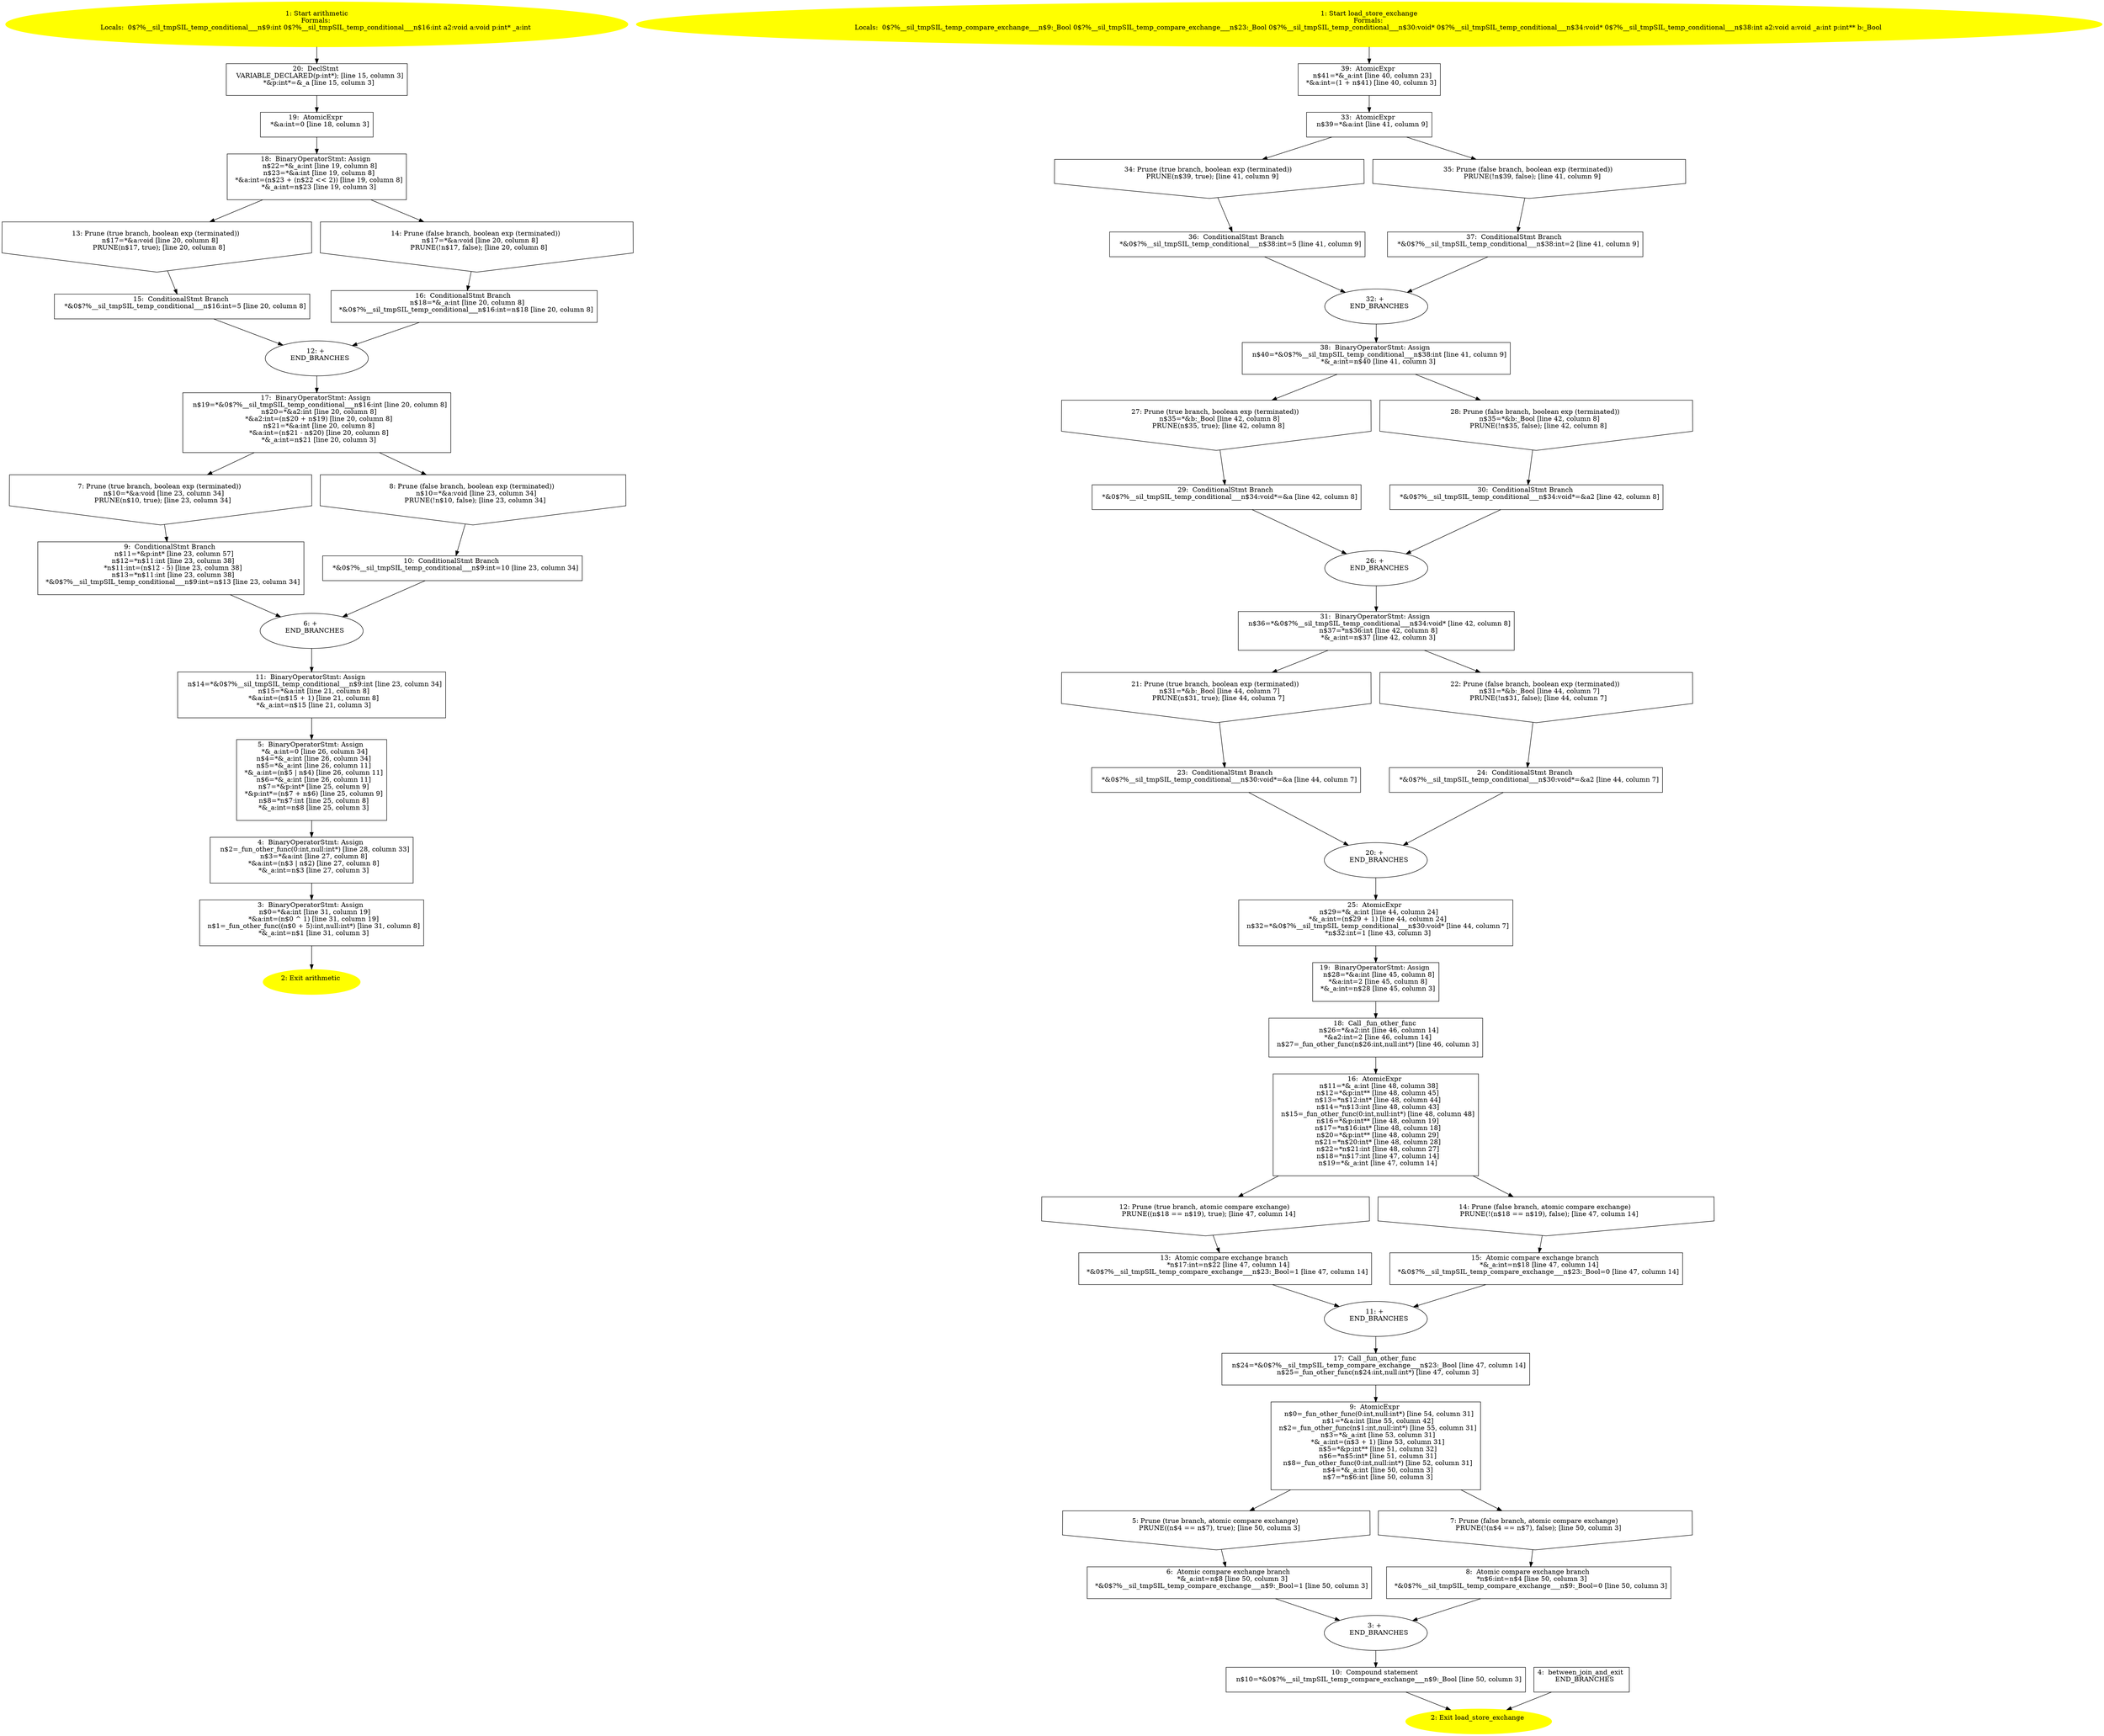 /* @generated */
digraph cfg {
"arithmetic.26e816805c2eb540_1" [label="1: Start arithmetic\nFormals: \nLocals:  0$?%__sil_tmpSIL_temp_conditional___n$9:int 0$?%__sil_tmpSIL_temp_conditional___n$16:int a2:void a:void p:int* _a:int \n  " color=yellow style=filled]
	

	 "arithmetic.26e816805c2eb540_1" -> "arithmetic.26e816805c2eb540_20" ;
"arithmetic.26e816805c2eb540_2" [label="2: Exit arithmetic \n  " color=yellow style=filled]
	

"arithmetic.26e816805c2eb540_3" [label="3:  BinaryOperatorStmt: Assign \n   n$0=*&a:int [line 31, column 19]\n  *&a:int=(n$0 ^ 1) [line 31, column 19]\n  n$1=_fun_other_func((n$0 + 5):int,null:int*) [line 31, column 8]\n  *&_a:int=n$1 [line 31, column 3]\n " shape="box"]
	

	 "arithmetic.26e816805c2eb540_3" -> "arithmetic.26e816805c2eb540_2" ;
"arithmetic.26e816805c2eb540_4" [label="4:  BinaryOperatorStmt: Assign \n   n$2=_fun_other_func(0:int,null:int*) [line 28, column 33]\n  n$3=*&a:int [line 27, column 8]\n  *&a:int=(n$3 | n$2) [line 27, column 8]\n  *&_a:int=n$3 [line 27, column 3]\n " shape="box"]
	

	 "arithmetic.26e816805c2eb540_4" -> "arithmetic.26e816805c2eb540_3" ;
"arithmetic.26e816805c2eb540_5" [label="5:  BinaryOperatorStmt: Assign \n   *&_a:int=0 [line 26, column 34]\n  n$4=*&_a:int [line 26, column 34]\n  n$5=*&_a:int [line 26, column 11]\n  *&_a:int=(n$5 | n$4) [line 26, column 11]\n  n$6=*&_a:int [line 26, column 11]\n  n$7=*&p:int* [line 25, column 9]\n  *&p:int*=(n$7 + n$6) [line 25, column 9]\n  n$8=*n$7:int [line 25, column 8]\n  *&_a:int=n$8 [line 25, column 3]\n " shape="box"]
	

	 "arithmetic.26e816805c2eb540_5" -> "arithmetic.26e816805c2eb540_4" ;
"arithmetic.26e816805c2eb540_6" [label="6: + \n   END_BRANCHES\n " ]
	

	 "arithmetic.26e816805c2eb540_6" -> "arithmetic.26e816805c2eb540_11" ;
"arithmetic.26e816805c2eb540_7" [label="7: Prune (true branch, boolean exp (terminated)) \n   n$10=*&a:void [line 23, column 34]\n  PRUNE(n$10, true); [line 23, column 34]\n " shape="invhouse"]
	

	 "arithmetic.26e816805c2eb540_7" -> "arithmetic.26e816805c2eb540_9" ;
"arithmetic.26e816805c2eb540_8" [label="8: Prune (false branch, boolean exp (terminated)) \n   n$10=*&a:void [line 23, column 34]\n  PRUNE(!n$10, false); [line 23, column 34]\n " shape="invhouse"]
	

	 "arithmetic.26e816805c2eb540_8" -> "arithmetic.26e816805c2eb540_10" ;
"arithmetic.26e816805c2eb540_9" [label="9:  ConditionalStmt Branch \n   n$11=*&p:int* [line 23, column 57]\n  n$12=*n$11:int [line 23, column 38]\n  *n$11:int=(n$12 - 5) [line 23, column 38]\n  n$13=*n$11:int [line 23, column 38]\n  *&0$?%__sil_tmpSIL_temp_conditional___n$9:int=n$13 [line 23, column 34]\n " shape="box"]
	

	 "arithmetic.26e816805c2eb540_9" -> "arithmetic.26e816805c2eb540_6" ;
"arithmetic.26e816805c2eb540_10" [label="10:  ConditionalStmt Branch \n   *&0$?%__sil_tmpSIL_temp_conditional___n$9:int=10 [line 23, column 34]\n " shape="box"]
	

	 "arithmetic.26e816805c2eb540_10" -> "arithmetic.26e816805c2eb540_6" ;
"arithmetic.26e816805c2eb540_11" [label="11:  BinaryOperatorStmt: Assign \n   n$14=*&0$?%__sil_tmpSIL_temp_conditional___n$9:int [line 23, column 34]\n  n$15=*&a:int [line 21, column 8]\n  *&a:int=(n$15 + 1) [line 21, column 8]\n  *&_a:int=n$15 [line 21, column 3]\n " shape="box"]
	

	 "arithmetic.26e816805c2eb540_11" -> "arithmetic.26e816805c2eb540_5" ;
"arithmetic.26e816805c2eb540_12" [label="12: + \n   END_BRANCHES\n " ]
	

	 "arithmetic.26e816805c2eb540_12" -> "arithmetic.26e816805c2eb540_17" ;
"arithmetic.26e816805c2eb540_13" [label="13: Prune (true branch, boolean exp (terminated)) \n   n$17=*&a:void [line 20, column 8]\n  PRUNE(n$17, true); [line 20, column 8]\n " shape="invhouse"]
	

	 "arithmetic.26e816805c2eb540_13" -> "arithmetic.26e816805c2eb540_15" ;
"arithmetic.26e816805c2eb540_14" [label="14: Prune (false branch, boolean exp (terminated)) \n   n$17=*&a:void [line 20, column 8]\n  PRUNE(!n$17, false); [line 20, column 8]\n " shape="invhouse"]
	

	 "arithmetic.26e816805c2eb540_14" -> "arithmetic.26e816805c2eb540_16" ;
"arithmetic.26e816805c2eb540_15" [label="15:  ConditionalStmt Branch \n   *&0$?%__sil_tmpSIL_temp_conditional___n$16:int=5 [line 20, column 8]\n " shape="box"]
	

	 "arithmetic.26e816805c2eb540_15" -> "arithmetic.26e816805c2eb540_12" ;
"arithmetic.26e816805c2eb540_16" [label="16:  ConditionalStmt Branch \n   n$18=*&_a:int [line 20, column 8]\n  *&0$?%__sil_tmpSIL_temp_conditional___n$16:int=n$18 [line 20, column 8]\n " shape="box"]
	

	 "arithmetic.26e816805c2eb540_16" -> "arithmetic.26e816805c2eb540_12" ;
"arithmetic.26e816805c2eb540_17" [label="17:  BinaryOperatorStmt: Assign \n   n$19=*&0$?%__sil_tmpSIL_temp_conditional___n$16:int [line 20, column 8]\n  n$20=*&a2:int [line 20, column 8]\n  *&a2:int=(n$20 + n$19) [line 20, column 8]\n  n$21=*&a:int [line 20, column 8]\n  *&a:int=(n$21 - n$20) [line 20, column 8]\n  *&_a:int=n$21 [line 20, column 3]\n " shape="box"]
	

	 "arithmetic.26e816805c2eb540_17" -> "arithmetic.26e816805c2eb540_7" ;
	 "arithmetic.26e816805c2eb540_17" -> "arithmetic.26e816805c2eb540_8" ;
"arithmetic.26e816805c2eb540_18" [label="18:  BinaryOperatorStmt: Assign \n   n$22=*&_a:int [line 19, column 8]\n  n$23=*&a:int [line 19, column 8]\n  *&a:int=(n$23 + (n$22 << 2)) [line 19, column 8]\n  *&_a:int=n$23 [line 19, column 3]\n " shape="box"]
	

	 "arithmetic.26e816805c2eb540_18" -> "arithmetic.26e816805c2eb540_13" ;
	 "arithmetic.26e816805c2eb540_18" -> "arithmetic.26e816805c2eb540_14" ;
"arithmetic.26e816805c2eb540_19" [label="19:  AtomicExpr \n   *&a:int=0 [line 18, column 3]\n " shape="box"]
	

	 "arithmetic.26e816805c2eb540_19" -> "arithmetic.26e816805c2eb540_18" ;
"arithmetic.26e816805c2eb540_20" [label="20:  DeclStmt \n   VARIABLE_DECLARED(p:int*); [line 15, column 3]\n  *&p:int*=&_a [line 15, column 3]\n " shape="box"]
	

	 "arithmetic.26e816805c2eb540_20" -> "arithmetic.26e816805c2eb540_19" ;
"load_store_exchange.3da178fb2a20c1b2_1" [label="1: Start load_store_exchange\nFormals: \nLocals:  0$?%__sil_tmpSIL_temp_compare_exchange___n$9:_Bool 0$?%__sil_tmpSIL_temp_compare_exchange___n$23:_Bool 0$?%__sil_tmpSIL_temp_conditional___n$30:void* 0$?%__sil_tmpSIL_temp_conditional___n$34:void* 0$?%__sil_tmpSIL_temp_conditional___n$38:int a2:void a:void _a:int p:int** b:_Bool \n  " color=yellow style=filled]
	

	 "load_store_exchange.3da178fb2a20c1b2_1" -> "load_store_exchange.3da178fb2a20c1b2_39" ;
"load_store_exchange.3da178fb2a20c1b2_2" [label="2: Exit load_store_exchange \n  " color=yellow style=filled]
	

"load_store_exchange.3da178fb2a20c1b2_3" [label="3: + \n   END_BRANCHES\n " ]
	

	 "load_store_exchange.3da178fb2a20c1b2_3" -> "load_store_exchange.3da178fb2a20c1b2_10" ;
"load_store_exchange.3da178fb2a20c1b2_4" [label="4:  between_join_and_exit \n   END_BRANCHES\n " shape="box"]
	

	 "load_store_exchange.3da178fb2a20c1b2_4" -> "load_store_exchange.3da178fb2a20c1b2_2" ;
"load_store_exchange.3da178fb2a20c1b2_5" [label="5: Prune (true branch, atomic compare exchange) \n   PRUNE((n$4 == n$7), true); [line 50, column 3]\n " shape="invhouse"]
	

	 "load_store_exchange.3da178fb2a20c1b2_5" -> "load_store_exchange.3da178fb2a20c1b2_6" ;
"load_store_exchange.3da178fb2a20c1b2_6" [label="6:  Atomic compare exchange branch \n   *&_a:int=n$8 [line 50, column 3]\n  *&0$?%__sil_tmpSIL_temp_compare_exchange___n$9:_Bool=1 [line 50, column 3]\n " shape="box"]
	

	 "load_store_exchange.3da178fb2a20c1b2_6" -> "load_store_exchange.3da178fb2a20c1b2_3" ;
"load_store_exchange.3da178fb2a20c1b2_7" [label="7: Prune (false branch, atomic compare exchange) \n   PRUNE(!(n$4 == n$7), false); [line 50, column 3]\n " shape="invhouse"]
	

	 "load_store_exchange.3da178fb2a20c1b2_7" -> "load_store_exchange.3da178fb2a20c1b2_8" ;
"load_store_exchange.3da178fb2a20c1b2_8" [label="8:  Atomic compare exchange branch \n   *n$6:int=n$4 [line 50, column 3]\n  *&0$?%__sil_tmpSIL_temp_compare_exchange___n$9:_Bool=0 [line 50, column 3]\n " shape="box"]
	

	 "load_store_exchange.3da178fb2a20c1b2_8" -> "load_store_exchange.3da178fb2a20c1b2_3" ;
"load_store_exchange.3da178fb2a20c1b2_9" [label="9:  AtomicExpr \n   n$0=_fun_other_func(0:int,null:int*) [line 54, column 31]\n  n$1=*&a:int [line 55, column 42]\n  n$2=_fun_other_func(n$1:int,null:int*) [line 55, column 31]\n  n$3=*&_a:int [line 53, column 31]\n  *&_a:int=(n$3 + 1) [line 53, column 31]\n  n$5=*&p:int** [line 51, column 32]\n  n$6=*n$5:int* [line 51, column 31]\n  n$8=_fun_other_func(0:int,null:int*) [line 52, column 31]\n  n$4=*&_a:int [line 50, column 3]\n  n$7=*n$6:int [line 50, column 3]\n " shape="box"]
	

	 "load_store_exchange.3da178fb2a20c1b2_9" -> "load_store_exchange.3da178fb2a20c1b2_5" ;
	 "load_store_exchange.3da178fb2a20c1b2_9" -> "load_store_exchange.3da178fb2a20c1b2_7" ;
"load_store_exchange.3da178fb2a20c1b2_10" [label="10:  Compound statement \n   n$10=*&0$?%__sil_tmpSIL_temp_compare_exchange___n$9:_Bool [line 50, column 3]\n " shape="box"]
	

	 "load_store_exchange.3da178fb2a20c1b2_10" -> "load_store_exchange.3da178fb2a20c1b2_2" ;
"load_store_exchange.3da178fb2a20c1b2_11" [label="11: + \n   END_BRANCHES\n " ]
	

	 "load_store_exchange.3da178fb2a20c1b2_11" -> "load_store_exchange.3da178fb2a20c1b2_17" ;
"load_store_exchange.3da178fb2a20c1b2_12" [label="12: Prune (true branch, atomic compare exchange) \n   PRUNE((n$18 == n$19), true); [line 47, column 14]\n " shape="invhouse"]
	

	 "load_store_exchange.3da178fb2a20c1b2_12" -> "load_store_exchange.3da178fb2a20c1b2_13" ;
"load_store_exchange.3da178fb2a20c1b2_13" [label="13:  Atomic compare exchange branch \n   *n$17:int=n$22 [line 47, column 14]\n  *&0$?%__sil_tmpSIL_temp_compare_exchange___n$23:_Bool=1 [line 47, column 14]\n " shape="box"]
	

	 "load_store_exchange.3da178fb2a20c1b2_13" -> "load_store_exchange.3da178fb2a20c1b2_11" ;
"load_store_exchange.3da178fb2a20c1b2_14" [label="14: Prune (false branch, atomic compare exchange) \n   PRUNE(!(n$18 == n$19), false); [line 47, column 14]\n " shape="invhouse"]
	

	 "load_store_exchange.3da178fb2a20c1b2_14" -> "load_store_exchange.3da178fb2a20c1b2_15" ;
"load_store_exchange.3da178fb2a20c1b2_15" [label="15:  Atomic compare exchange branch \n   *&_a:int=n$18 [line 47, column 14]\n  *&0$?%__sil_tmpSIL_temp_compare_exchange___n$23:_Bool=0 [line 47, column 14]\n " shape="box"]
	

	 "load_store_exchange.3da178fb2a20c1b2_15" -> "load_store_exchange.3da178fb2a20c1b2_11" ;
"load_store_exchange.3da178fb2a20c1b2_16" [label="16:  AtomicExpr \n   n$11=*&_a:int [line 48, column 38]\n  n$12=*&p:int** [line 48, column 45]\n  n$13=*n$12:int* [line 48, column 44]\n  n$14=*n$13:int [line 48, column 43]\n  n$15=_fun_other_func(0:int,null:int*) [line 48, column 48]\n  n$16=*&p:int** [line 48, column 19]\n  n$17=*n$16:int* [line 48, column 18]\n  n$20=*&p:int** [line 48, column 29]\n  n$21=*n$20:int* [line 48, column 28]\n  n$22=*n$21:int [line 48, column 27]\n  n$18=*n$17:int [line 47, column 14]\n  n$19=*&_a:int [line 47, column 14]\n " shape="box"]
	

	 "load_store_exchange.3da178fb2a20c1b2_16" -> "load_store_exchange.3da178fb2a20c1b2_12" ;
	 "load_store_exchange.3da178fb2a20c1b2_16" -> "load_store_exchange.3da178fb2a20c1b2_14" ;
"load_store_exchange.3da178fb2a20c1b2_17" [label="17:  Call _fun_other_func \n   n$24=*&0$?%__sil_tmpSIL_temp_compare_exchange___n$23:_Bool [line 47, column 14]\n  n$25=_fun_other_func(n$24:int,null:int*) [line 47, column 3]\n " shape="box"]
	

	 "load_store_exchange.3da178fb2a20c1b2_17" -> "load_store_exchange.3da178fb2a20c1b2_9" ;
"load_store_exchange.3da178fb2a20c1b2_18" [label="18:  Call _fun_other_func \n   n$26=*&a2:int [line 46, column 14]\n  *&a2:int=2 [line 46, column 14]\n  n$27=_fun_other_func(n$26:int,null:int*) [line 46, column 3]\n " shape="box"]
	

	 "load_store_exchange.3da178fb2a20c1b2_18" -> "load_store_exchange.3da178fb2a20c1b2_16" ;
"load_store_exchange.3da178fb2a20c1b2_19" [label="19:  BinaryOperatorStmt: Assign \n   n$28=*&a:int [line 45, column 8]\n  *&a:int=2 [line 45, column 8]\n  *&_a:int=n$28 [line 45, column 3]\n " shape="box"]
	

	 "load_store_exchange.3da178fb2a20c1b2_19" -> "load_store_exchange.3da178fb2a20c1b2_18" ;
"load_store_exchange.3da178fb2a20c1b2_20" [label="20: + \n   END_BRANCHES\n " ]
	

	 "load_store_exchange.3da178fb2a20c1b2_20" -> "load_store_exchange.3da178fb2a20c1b2_25" ;
"load_store_exchange.3da178fb2a20c1b2_21" [label="21: Prune (true branch, boolean exp (terminated)) \n   n$31=*&b:_Bool [line 44, column 7]\n  PRUNE(n$31, true); [line 44, column 7]\n " shape="invhouse"]
	

	 "load_store_exchange.3da178fb2a20c1b2_21" -> "load_store_exchange.3da178fb2a20c1b2_23" ;
"load_store_exchange.3da178fb2a20c1b2_22" [label="22: Prune (false branch, boolean exp (terminated)) \n   n$31=*&b:_Bool [line 44, column 7]\n  PRUNE(!n$31, false); [line 44, column 7]\n " shape="invhouse"]
	

	 "load_store_exchange.3da178fb2a20c1b2_22" -> "load_store_exchange.3da178fb2a20c1b2_24" ;
"load_store_exchange.3da178fb2a20c1b2_23" [label="23:  ConditionalStmt Branch \n   *&0$?%__sil_tmpSIL_temp_conditional___n$30:void*=&a [line 44, column 7]\n " shape="box"]
	

	 "load_store_exchange.3da178fb2a20c1b2_23" -> "load_store_exchange.3da178fb2a20c1b2_20" ;
"load_store_exchange.3da178fb2a20c1b2_24" [label="24:  ConditionalStmt Branch \n   *&0$?%__sil_tmpSIL_temp_conditional___n$30:void*=&a2 [line 44, column 7]\n " shape="box"]
	

	 "load_store_exchange.3da178fb2a20c1b2_24" -> "load_store_exchange.3da178fb2a20c1b2_20" ;
"load_store_exchange.3da178fb2a20c1b2_25" [label="25:  AtomicExpr \n   n$29=*&_a:int [line 44, column 24]\n  *&_a:int=(n$29 + 1) [line 44, column 24]\n  n$32=*&0$?%__sil_tmpSIL_temp_conditional___n$30:void* [line 44, column 7]\n  *n$32:int=1 [line 43, column 3]\n " shape="box"]
	

	 "load_store_exchange.3da178fb2a20c1b2_25" -> "load_store_exchange.3da178fb2a20c1b2_19" ;
"load_store_exchange.3da178fb2a20c1b2_26" [label="26: + \n   END_BRANCHES\n " ]
	

	 "load_store_exchange.3da178fb2a20c1b2_26" -> "load_store_exchange.3da178fb2a20c1b2_31" ;
"load_store_exchange.3da178fb2a20c1b2_27" [label="27: Prune (true branch, boolean exp (terminated)) \n   n$35=*&b:_Bool [line 42, column 8]\n  PRUNE(n$35, true); [line 42, column 8]\n " shape="invhouse"]
	

	 "load_store_exchange.3da178fb2a20c1b2_27" -> "load_store_exchange.3da178fb2a20c1b2_29" ;
"load_store_exchange.3da178fb2a20c1b2_28" [label="28: Prune (false branch, boolean exp (terminated)) \n   n$35=*&b:_Bool [line 42, column 8]\n  PRUNE(!n$35, false); [line 42, column 8]\n " shape="invhouse"]
	

	 "load_store_exchange.3da178fb2a20c1b2_28" -> "load_store_exchange.3da178fb2a20c1b2_30" ;
"load_store_exchange.3da178fb2a20c1b2_29" [label="29:  ConditionalStmt Branch \n   *&0$?%__sil_tmpSIL_temp_conditional___n$34:void*=&a [line 42, column 8]\n " shape="box"]
	

	 "load_store_exchange.3da178fb2a20c1b2_29" -> "load_store_exchange.3da178fb2a20c1b2_26" ;
"load_store_exchange.3da178fb2a20c1b2_30" [label="30:  ConditionalStmt Branch \n   *&0$?%__sil_tmpSIL_temp_conditional___n$34:void*=&a2 [line 42, column 8]\n " shape="box"]
	

	 "load_store_exchange.3da178fb2a20c1b2_30" -> "load_store_exchange.3da178fb2a20c1b2_26" ;
"load_store_exchange.3da178fb2a20c1b2_31" [label="31:  BinaryOperatorStmt: Assign \n   n$36=*&0$?%__sil_tmpSIL_temp_conditional___n$34:void* [line 42, column 8]\n  n$37=*n$36:int [line 42, column 8]\n  *&_a:int=n$37 [line 42, column 3]\n " shape="box"]
	

	 "load_store_exchange.3da178fb2a20c1b2_31" -> "load_store_exchange.3da178fb2a20c1b2_21" ;
	 "load_store_exchange.3da178fb2a20c1b2_31" -> "load_store_exchange.3da178fb2a20c1b2_22" ;
"load_store_exchange.3da178fb2a20c1b2_32" [label="32: + \n   END_BRANCHES\n " ]
	

	 "load_store_exchange.3da178fb2a20c1b2_32" -> "load_store_exchange.3da178fb2a20c1b2_38" ;
"load_store_exchange.3da178fb2a20c1b2_33" [label="33:  AtomicExpr \n   n$39=*&a:int [line 41, column 9]\n " shape="box"]
	

	 "load_store_exchange.3da178fb2a20c1b2_33" -> "load_store_exchange.3da178fb2a20c1b2_34" ;
	 "load_store_exchange.3da178fb2a20c1b2_33" -> "load_store_exchange.3da178fb2a20c1b2_35" ;
"load_store_exchange.3da178fb2a20c1b2_34" [label="34: Prune (true branch, boolean exp (terminated)) \n   PRUNE(n$39, true); [line 41, column 9]\n " shape="invhouse"]
	

	 "load_store_exchange.3da178fb2a20c1b2_34" -> "load_store_exchange.3da178fb2a20c1b2_36" ;
"load_store_exchange.3da178fb2a20c1b2_35" [label="35: Prune (false branch, boolean exp (terminated)) \n   PRUNE(!n$39, false); [line 41, column 9]\n " shape="invhouse"]
	

	 "load_store_exchange.3da178fb2a20c1b2_35" -> "load_store_exchange.3da178fb2a20c1b2_37" ;
"load_store_exchange.3da178fb2a20c1b2_36" [label="36:  ConditionalStmt Branch \n   *&0$?%__sil_tmpSIL_temp_conditional___n$38:int=5 [line 41, column 9]\n " shape="box"]
	

	 "load_store_exchange.3da178fb2a20c1b2_36" -> "load_store_exchange.3da178fb2a20c1b2_32" ;
"load_store_exchange.3da178fb2a20c1b2_37" [label="37:  ConditionalStmt Branch \n   *&0$?%__sil_tmpSIL_temp_conditional___n$38:int=2 [line 41, column 9]\n " shape="box"]
	

	 "load_store_exchange.3da178fb2a20c1b2_37" -> "load_store_exchange.3da178fb2a20c1b2_32" ;
"load_store_exchange.3da178fb2a20c1b2_38" [label="38:  BinaryOperatorStmt: Assign \n   n$40=*&0$?%__sil_tmpSIL_temp_conditional___n$38:int [line 41, column 9]\n  *&_a:int=n$40 [line 41, column 3]\n " shape="box"]
	

	 "load_store_exchange.3da178fb2a20c1b2_38" -> "load_store_exchange.3da178fb2a20c1b2_27" ;
	 "load_store_exchange.3da178fb2a20c1b2_38" -> "load_store_exchange.3da178fb2a20c1b2_28" ;
"load_store_exchange.3da178fb2a20c1b2_39" [label="39:  AtomicExpr \n   n$41=*&_a:int [line 40, column 23]\n  *&a:int=(1 + n$41) [line 40, column 3]\n " shape="box"]
	

	 "load_store_exchange.3da178fb2a20c1b2_39" -> "load_store_exchange.3da178fb2a20c1b2_33" ;
}

